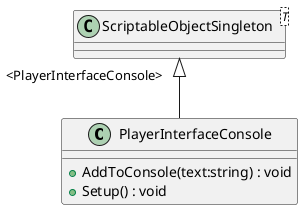 @startuml
class PlayerInterfaceConsole {
    + AddToConsole(text:string) : void
    + Setup() : void
}
class "ScriptableObjectSingleton"<T> {
}
"ScriptableObjectSingleton" "<PlayerInterfaceConsole>" <|-- PlayerInterfaceConsole
@enduml
